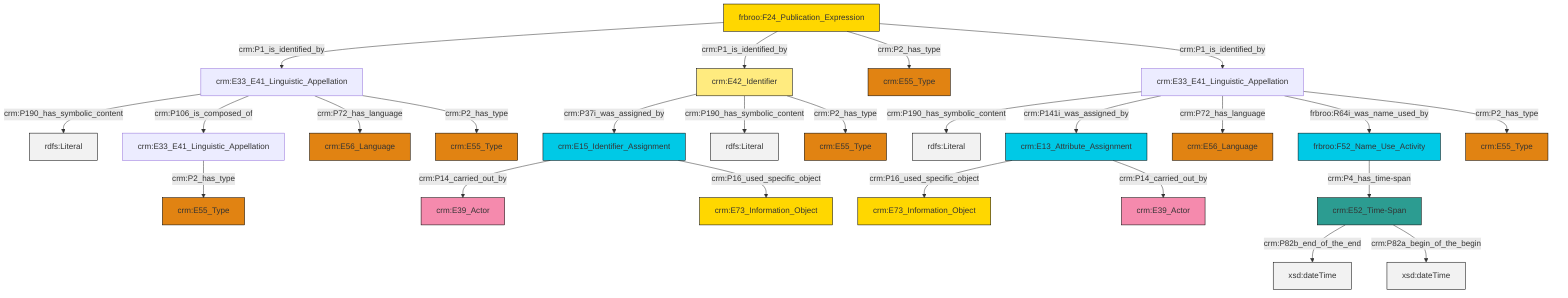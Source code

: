 graph TD
classDef Literal fill:#f2f2f2,stroke:#000000;
classDef CRM_Entity fill:#FFFFFF,stroke:#000000;
classDef Temporal_Entity fill:#00C9E6, stroke:#000000;
classDef Type fill:#E18312, stroke:#000000;
classDef Time-Span fill:#2C9C91, stroke:#000000;
classDef Appellation fill:#FFEB7F, stroke:#000000;
classDef Place fill:#008836, stroke:#000000;
classDef Persistent_Item fill:#B266B2, stroke:#000000;
classDef Conceptual_Object fill:#FFD700, stroke:#000000;
classDef Physical_Thing fill:#D2B48C, stroke:#000000;
classDef Actor fill:#f58aad, stroke:#000000;
classDef PC_Classes fill:#4ce600, stroke:#000000;
classDef Multi fill:#cccccc,stroke:#000000;

0["crm:E13_Attribute_Assignment"]:::Temporal_Entity -->|crm:P16_used_specific_object| 1["crm:E73_Information_Object"]:::Conceptual_Object
2["crm:E42_Identifier"]:::Appellation -->|crm:P37i_was_assigned_by| 3["crm:E15_Identifier_Assignment"]:::Temporal_Entity
6["crm:E33_E41_Linguistic_Appellation"]:::Default -->|crm:P190_has_symbolic_content| 7[rdfs:Literal]:::Literal
8["crm:E33_E41_Linguistic_Appellation"]:::Default -->|crm:P2_has_type| 9["crm:E55_Type"]:::Type
3["crm:E15_Identifier_Assignment"]:::Temporal_Entity -->|crm:P14_carried_out_by| 12["crm:E39_Actor"]:::Actor
13["crm:E33_E41_Linguistic_Appellation"]:::Default -->|crm:P190_has_symbolic_content| 14[rdfs:Literal]:::Literal
16["frbroo:F24_Publication_Expression"]:::Conceptual_Object -->|crm:P1_is_identified_by| 13["crm:E33_E41_Linguistic_Appellation"]:::Default
16["frbroo:F24_Publication_Expression"]:::Conceptual_Object -->|crm:P1_is_identified_by| 2["crm:E42_Identifier"]:::Appellation
13["crm:E33_E41_Linguistic_Appellation"]:::Default -->|crm:P106_is_composed_of| 8["crm:E33_E41_Linguistic_Appellation"]:::Default
19["crm:E52_Time-Span"]:::Time-Span -->|crm:P82b_end_of_the_end| 20[xsd:dateTime]:::Literal
0["crm:E13_Attribute_Assignment"]:::Temporal_Entity -->|crm:P14_carried_out_by| 21["crm:E39_Actor"]:::Actor
3["crm:E15_Identifier_Assignment"]:::Temporal_Entity -->|crm:P16_used_specific_object| 24["crm:E73_Information_Object"]:::Conceptual_Object
13["crm:E33_E41_Linguistic_Appellation"]:::Default -->|crm:P72_has_language| 4["crm:E56_Language"]:::Type
13["crm:E33_E41_Linguistic_Appellation"]:::Default -->|crm:P2_has_type| 10["crm:E55_Type"]:::Type
6["crm:E33_E41_Linguistic_Appellation"]:::Default -->|crm:P141i_was_assigned_by| 0["crm:E13_Attribute_Assignment"]:::Temporal_Entity
19["crm:E52_Time-Span"]:::Time-Span -->|crm:P82a_begin_of_the_begin| 35[xsd:dateTime]:::Literal
37["frbroo:F52_Name_Use_Activity"]:::Temporal_Entity -->|crm:P4_has_time-span| 19["crm:E52_Time-Span"]:::Time-Span
16["frbroo:F24_Publication_Expression"]:::Conceptual_Object -->|crm:P2_has_type| 28["crm:E55_Type"]:::Type
6["crm:E33_E41_Linguistic_Appellation"]:::Default -->|crm:P72_has_language| 38["crm:E56_Language"]:::Type
16["frbroo:F24_Publication_Expression"]:::Conceptual_Object -->|crm:P1_is_identified_by| 6["crm:E33_E41_Linguistic_Appellation"]:::Default
2["crm:E42_Identifier"]:::Appellation -->|crm:P190_has_symbolic_content| 44[rdfs:Literal]:::Literal
6["crm:E33_E41_Linguistic_Appellation"]:::Default -->|frbroo:R64i_was_name_used_by| 37["frbroo:F52_Name_Use_Activity"]:::Temporal_Entity
2["crm:E42_Identifier"]:::Appellation -->|crm:P2_has_type| 33["crm:E55_Type"]:::Type
6["crm:E33_E41_Linguistic_Appellation"]:::Default -->|crm:P2_has_type| 25["crm:E55_Type"]:::Type